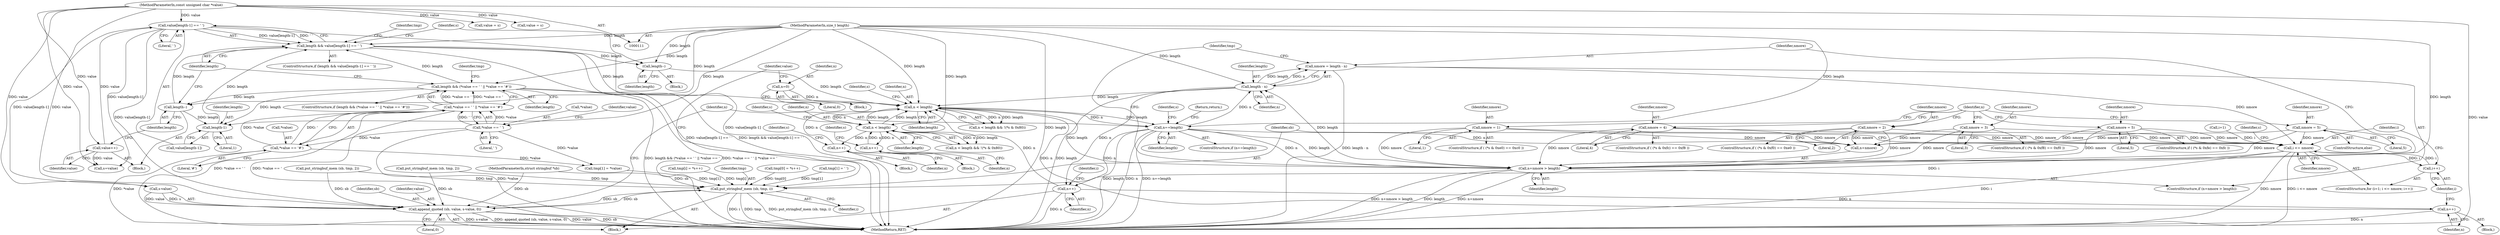 digraph "1_gnupg_243d12fdec66a4360fbb3e307a046b39b5b4ffc3_0@integer" {
"1000306" [label="(Call,nmore = length - n)"];
"1000308" [label="(Call,length - n)"];
"1000301" [label="(Call,n+nmore > length)"];
"1000233" [label="(Call,n==length)"];
"1000194" [label="(Call,n < length)"];
"1000185" [label="(Call,n=0)"];
"1000318" [label="(Call,n++)"];
"1000345" [label="(Call,n++)"];
"1000203" [label="(Call,n++)"];
"1000212" [label="(Call,n < length)"];
"1000221" [label="(Call,n++)"];
"1000113" [label="(MethodParameterIn,size_t length)"];
"1000178" [label="(Call,length--)"];
"1000154" [label="(Call,length && value[length-1] == ' ')"];
"1000159" [label="(Call,length-1)"];
"1000122" [label="(Call,length && (*value == ' ' || *value == '#'))"];
"1000124" [label="(Call,*value == ' ' || *value == '#')"];
"1000125" [label="(Call,*value == ' ')"];
"1000129" [label="(Call,*value == '#')"];
"1000151" [label="(Call,length--)"];
"1000156" [label="(Call,value[length-1] == ' ')"];
"1000149" [label="(Call,value++)"];
"1000112" [label="(MethodParameterIn,const unsigned char *value)"];
"1000297" [label="(Call,nmore = 5)"];
"1000293" [label="(Call,nmore = 5)"];
"1000282" [label="(Call,nmore = 4)"];
"1000260" [label="(Call,nmore = 2)"];
"1000249" [label="(Call,nmore = 1)"];
"1000271" [label="(Call,nmore = 3)"];
"1000324" [label="(Call,i <= nmore)"];
"1000327" [label="(Call,i++)"];
"1000347" [label="(Call,put_stringbuf_mem (sb, tmp, i))"];
"1000225" [label="(Call,append_quoted (sb, value, s-value, 0))"];
"1000351" [label="(MethodReturn,RET)"];
"1000227" [label="(Identifier,value)"];
"1000307" [label="(Identifier,nmore)"];
"1000160" [label="(Identifier,length)"];
"1000162" [label="(Literal,' ')"];
"1000193" [label="(Call,n < length && !(*s & 0x80))"];
"1000202" [label="(Block,)"];
"1000324" [label="(Call,i <= nmore)"];
"1000156" [label="(Call,value[length-1] == ' ')"];
"1000129" [label="(Call,*value == '#')"];
"1000295" [label="(Literal,5)"];
"1000327" [label="(Call,i++)"];
"1000233" [label="(Call,n==length)"];
"1000152" [label="(Identifier,length)"];
"1000302" [label="(Call,n+nmore)"];
"1000300" [label="(ControlStructure,if (n+nmore > length))"];
"1000194" [label="(Call,n < length)"];
"1000212" [label="(Call,n < length)"];
"1000218" [label="(Identifier,s)"];
"1000157" [label="(Call,value[length-1])"];
"1000296" [label="(ControlStructure,else)"];
"1000139" [label="(Call,tmp[1] = *value)"];
"1000159" [label="(Call,length-1)"];
"1000242" [label="(ControlStructure,if ( (*s & 0xe0) == 0xc0 ))"];
"1000272" [label="(Identifier,nmore)"];
"1000262" [label="(Literal,2)"];
"1000186" [label="(Identifier,n)"];
"1000260" [label="(Call,nmore = 2)"];
"1000297" [label="(Call,nmore = 5)"];
"1000188" [label="(Block,)"];
"1000221" [label="(Call,n++)"];
"1000200" [label="(Identifier,s)"];
"1000187" [label="(Literal,0)"];
"1000338" [label="(Call,tmp[i] = *s++)"];
"1000301" [label="(Call,n+nmore > length)"];
"1000183" [label="(Identifier,s)"];
"1000328" [label="(Identifier,i)"];
"1000326" [label="(Identifier,nmore)"];
"1000346" [label="(Identifier,n)"];
"1000225" [label="(Call,append_quoted (sb, value, s-value, 0))"];
"1000321" [label="(Call,i=1)"];
"1000154" [label="(Call,length && value[length-1] == ' ')"];
"1000348" [label="(Identifier,sb)"];
"1000203" [label="(Call,n++)"];
"1000251" [label="(Literal,1)"];
"1000320" [label="(ControlStructure,for (i=1; i <= nmore; i++))"];
"1000181" [label="(Block,)"];
"1000174" [label="(Call,put_stringbuf_mem (sb, tmp, 2))"];
"1000204" [label="(Identifier,n)"];
"1000234" [label="(Identifier,n)"];
"1000124" [label="(Call,*value == ' ' || *value == '#')"];
"1000318" [label="(Call,n++)"];
"1000261" [label="(Identifier,nmore)"];
"1000214" [label="(Identifier,length)"];
"1000273" [label="(Literal,3)"];
"1000213" [label="(Identifier,n)"];
"1000349" [label="(Identifier,tmp)"];
"1000306" [label="(Call,nmore = length - n)"];
"1000122" [label="(Call,length && (*value == ' ' || *value == '#'))"];
"1000224" [label="(Identifier,s)"];
"1000178" [label="(Call,length--)"];
"1000311" [label="(Call,tmp[0] = *s++)"];
"1000228" [label="(Call,s-value)"];
"1000275" [label="(ControlStructure,if ( (*s & 0xfc) == 0xf8 ))"];
"1000284" [label="(Literal,4)"];
"1000161" [label="(Literal,1)"];
"1000286" [label="(ControlStructure,if ( (*s & 0xfe) == 0xfc ))"];
"1000166" [label="(Identifier,tmp)"];
"1000128" [label="(Literal,' ')"];
"1000222" [label="(Identifier,n)"];
"1000299" [label="(Literal,5)"];
"1000113" [label="(MethodParameterIn,size_t length)"];
"1000322" [label="(Identifier,i)"];
"1000240" [label="(Identifier,s)"];
"1000169" [label="(Call,tmp[1] = ' ')"];
"1000236" [label="(Return,return;)"];
"1000235" [label="(Identifier,length)"];
"1000196" [label="(Identifier,length)"];
"1000334" [label="(Identifier,s)"];
"1000309" [label="(Identifier,length)"];
"1000150" [label="(Identifier,value)"];
"1000347" [label="(Call,put_stringbuf_mem (sb, tmp, i))"];
"1000283" [label="(Identifier,nmore)"];
"1000305" [label="(Identifier,length)"];
"1000151" [label="(Call,length--)"];
"1000126" [label="(Call,*value)"];
"1000153" [label="(ControlStructure,if (length && value[length-1] == ' '))"];
"1000303" [label="(Identifier,n)"];
"1000294" [label="(Identifier,nmore)"];
"1000195" [label="(Identifier,n)"];
"1000231" [label="(Literal,0)"];
"1000112" [label="(MethodParameterIn,const unsigned char *value)"];
"1000182" [label="(Call,s=value)"];
"1000249" [label="(Call,nmore = 1)"];
"1000131" [label="(Identifier,value)"];
"1000132" [label="(Literal,'#')"];
"1000123" [label="(Identifier,length)"];
"1000179" [label="(Identifier,length)"];
"1000298" [label="(Identifier,nmore)"];
"1000271" [label="(Call,nmore = 3)"];
"1000226" [label="(Identifier,sb)"];
"1000206" [label="(Identifier,s)"];
"1000145" [label="(Call,put_stringbuf_mem (sb, tmp, 2))"];
"1000325" [label="(Identifier,i)"];
"1000185" [label="(Call,n=0)"];
"1000130" [label="(Call,*value)"];
"1000250" [label="(Identifier,nmore)"];
"1000308" [label="(Call,length - n)"];
"1000149" [label="(Call,value++)"];
"1000121" [label="(ControlStructure,if (length && (*value == ' ' || *value == '#')))"];
"1000211" [label="(Call,n < length && !(*s & 0x80))"];
"1000253" [label="(ControlStructure,if ( (*s & 0xf0) == 0xe0 ))"];
"1000208" [label="(Call,value = s)"];
"1000329" [label="(Block,)"];
"1000232" [label="(ControlStructure,if (n==length))"];
"1000282" [label="(Call,nmore = 4)"];
"1000125" [label="(Call,*value == ' ')"];
"1000114" [label="(MethodParameterIn,struct stringbuf *sb)"];
"1000163" [label="(Block,)"];
"1000264" [label="(ControlStructure,if ( (*s & 0xf8) == 0xf0 ))"];
"1000313" [label="(Identifier,tmp)"];
"1000190" [label="(Call,value = s)"];
"1000310" [label="(Identifier,n)"];
"1000136" [label="(Identifier,tmp)"];
"1000191" [label="(Identifier,value)"];
"1000350" [label="(Identifier,i)"];
"1000293" [label="(Call,nmore = 5)"];
"1000345" [label="(Call,n++)"];
"1000155" [label="(Identifier,length)"];
"1000319" [label="(Identifier,n)"];
"1000133" [label="(Block,)"];
"1000220" [label="(Block,)"];
"1000306" -> "1000300"  [label="AST: "];
"1000306" -> "1000308"  [label="CFG: "];
"1000307" -> "1000306"  [label="AST: "];
"1000308" -> "1000306"  [label="AST: "];
"1000313" -> "1000306"  [label="CFG: "];
"1000306" -> "1000351"  [label="DDG: length - n"];
"1000308" -> "1000306"  [label="DDG: length"];
"1000308" -> "1000306"  [label="DDG: n"];
"1000306" -> "1000324"  [label="DDG: nmore"];
"1000308" -> "1000310"  [label="CFG: "];
"1000309" -> "1000308"  [label="AST: "];
"1000310" -> "1000308"  [label="AST: "];
"1000308" -> "1000351"  [label="DDG: length"];
"1000308" -> "1000194"  [label="DDG: length"];
"1000301" -> "1000308"  [label="DDG: length"];
"1000113" -> "1000308"  [label="DDG: length"];
"1000233" -> "1000308"  [label="DDG: n"];
"1000308" -> "1000318"  [label="DDG: n"];
"1000301" -> "1000300"  [label="AST: "];
"1000301" -> "1000305"  [label="CFG: "];
"1000302" -> "1000301"  [label="AST: "];
"1000305" -> "1000301"  [label="AST: "];
"1000307" -> "1000301"  [label="CFG: "];
"1000313" -> "1000301"  [label="CFG: "];
"1000301" -> "1000351"  [label="DDG: n+nmore > length"];
"1000301" -> "1000351"  [label="DDG: length"];
"1000301" -> "1000351"  [label="DDG: n+nmore"];
"1000301" -> "1000194"  [label="DDG: length"];
"1000233" -> "1000301"  [label="DDG: n"];
"1000233" -> "1000301"  [label="DDG: length"];
"1000297" -> "1000301"  [label="DDG: nmore"];
"1000293" -> "1000301"  [label="DDG: nmore"];
"1000282" -> "1000301"  [label="DDG: nmore"];
"1000260" -> "1000301"  [label="DDG: nmore"];
"1000249" -> "1000301"  [label="DDG: nmore"];
"1000271" -> "1000301"  [label="DDG: nmore"];
"1000113" -> "1000301"  [label="DDG: length"];
"1000233" -> "1000232"  [label="AST: "];
"1000233" -> "1000235"  [label="CFG: "];
"1000234" -> "1000233"  [label="AST: "];
"1000235" -> "1000233"  [label="AST: "];
"1000236" -> "1000233"  [label="CFG: "];
"1000240" -> "1000233"  [label="CFG: "];
"1000233" -> "1000351"  [label="DDG: n==length"];
"1000233" -> "1000351"  [label="DDG: length"];
"1000233" -> "1000351"  [label="DDG: n"];
"1000194" -> "1000233"  [label="DDG: n"];
"1000194" -> "1000233"  [label="DDG: length"];
"1000113" -> "1000233"  [label="DDG: length"];
"1000233" -> "1000302"  [label="DDG: n"];
"1000233" -> "1000318"  [label="DDG: n"];
"1000194" -> "1000193"  [label="AST: "];
"1000194" -> "1000196"  [label="CFG: "];
"1000195" -> "1000194"  [label="AST: "];
"1000196" -> "1000194"  [label="AST: "];
"1000200" -> "1000194"  [label="CFG: "];
"1000193" -> "1000194"  [label="CFG: "];
"1000194" -> "1000193"  [label="DDG: n"];
"1000194" -> "1000193"  [label="DDG: length"];
"1000185" -> "1000194"  [label="DDG: n"];
"1000318" -> "1000194"  [label="DDG: n"];
"1000345" -> "1000194"  [label="DDG: n"];
"1000203" -> "1000194"  [label="DDG: n"];
"1000178" -> "1000194"  [label="DDG: length"];
"1000212" -> "1000194"  [label="DDG: length"];
"1000154" -> "1000194"  [label="DDG: length"];
"1000113" -> "1000194"  [label="DDG: length"];
"1000194" -> "1000212"  [label="DDG: n"];
"1000194" -> "1000212"  [label="DDG: length"];
"1000185" -> "1000181"  [label="AST: "];
"1000185" -> "1000187"  [label="CFG: "];
"1000186" -> "1000185"  [label="AST: "];
"1000187" -> "1000185"  [label="AST: "];
"1000191" -> "1000185"  [label="CFG: "];
"1000318" -> "1000188"  [label="AST: "];
"1000318" -> "1000319"  [label="CFG: "];
"1000319" -> "1000318"  [label="AST: "];
"1000322" -> "1000318"  [label="CFG: "];
"1000318" -> "1000351"  [label="DDG: n"];
"1000318" -> "1000345"  [label="DDG: n"];
"1000345" -> "1000329"  [label="AST: "];
"1000345" -> "1000346"  [label="CFG: "];
"1000346" -> "1000345"  [label="AST: "];
"1000328" -> "1000345"  [label="CFG: "];
"1000345" -> "1000351"  [label="DDG: n"];
"1000203" -> "1000202"  [label="AST: "];
"1000203" -> "1000204"  [label="CFG: "];
"1000204" -> "1000203"  [label="AST: "];
"1000206" -> "1000203"  [label="CFG: "];
"1000212" -> "1000203"  [label="DDG: n"];
"1000212" -> "1000211"  [label="AST: "];
"1000212" -> "1000214"  [label="CFG: "];
"1000213" -> "1000212"  [label="AST: "];
"1000214" -> "1000212"  [label="AST: "];
"1000218" -> "1000212"  [label="CFG: "];
"1000211" -> "1000212"  [label="CFG: "];
"1000212" -> "1000211"  [label="DDG: n"];
"1000212" -> "1000211"  [label="DDG: length"];
"1000221" -> "1000212"  [label="DDG: n"];
"1000113" -> "1000212"  [label="DDG: length"];
"1000212" -> "1000221"  [label="DDG: n"];
"1000221" -> "1000220"  [label="AST: "];
"1000221" -> "1000222"  [label="CFG: "];
"1000222" -> "1000221"  [label="AST: "];
"1000224" -> "1000221"  [label="CFG: "];
"1000113" -> "1000111"  [label="AST: "];
"1000113" -> "1000351"  [label="DDG: length"];
"1000113" -> "1000122"  [label="DDG: length"];
"1000113" -> "1000151"  [label="DDG: length"];
"1000113" -> "1000154"  [label="DDG: length"];
"1000113" -> "1000159"  [label="DDG: length"];
"1000113" -> "1000178"  [label="DDG: length"];
"1000178" -> "1000163"  [label="AST: "];
"1000178" -> "1000179"  [label="CFG: "];
"1000179" -> "1000178"  [label="AST: "];
"1000183" -> "1000178"  [label="CFG: "];
"1000154" -> "1000178"  [label="DDG: length"];
"1000154" -> "1000153"  [label="AST: "];
"1000154" -> "1000155"  [label="CFG: "];
"1000154" -> "1000156"  [label="CFG: "];
"1000155" -> "1000154"  [label="AST: "];
"1000156" -> "1000154"  [label="AST: "];
"1000166" -> "1000154"  [label="CFG: "];
"1000183" -> "1000154"  [label="CFG: "];
"1000154" -> "1000351"  [label="DDG: length && value[length-1] == ' '"];
"1000154" -> "1000351"  [label="DDG: value[length-1] == ' '"];
"1000159" -> "1000154"  [label="DDG: length"];
"1000122" -> "1000154"  [label="DDG: length"];
"1000151" -> "1000154"  [label="DDG: length"];
"1000156" -> "1000154"  [label="DDG: value[length-1]"];
"1000156" -> "1000154"  [label="DDG: ' '"];
"1000159" -> "1000157"  [label="AST: "];
"1000159" -> "1000161"  [label="CFG: "];
"1000160" -> "1000159"  [label="AST: "];
"1000161" -> "1000159"  [label="AST: "];
"1000157" -> "1000159"  [label="CFG: "];
"1000122" -> "1000159"  [label="DDG: length"];
"1000151" -> "1000159"  [label="DDG: length"];
"1000122" -> "1000121"  [label="AST: "];
"1000122" -> "1000123"  [label="CFG: "];
"1000122" -> "1000124"  [label="CFG: "];
"1000123" -> "1000122"  [label="AST: "];
"1000124" -> "1000122"  [label="AST: "];
"1000136" -> "1000122"  [label="CFG: "];
"1000155" -> "1000122"  [label="CFG: "];
"1000122" -> "1000351"  [label="DDG: length && (*value == ' ' || *value == '"];
"1000122" -> "1000351"  [label="DDG: *value == ' ' || *value == '"];
"1000124" -> "1000122"  [label="DDG: *value == ' '"];
"1000124" -> "1000122"  [label="DDG: *value == '"];
"1000122" -> "1000151"  [label="DDG: length"];
"1000124" -> "1000125"  [label="CFG: "];
"1000124" -> "1000129"  [label="CFG: "];
"1000125" -> "1000124"  [label="AST: "];
"1000129" -> "1000124"  [label="AST: "];
"1000124" -> "1000351"  [label="DDG: *value == ' '"];
"1000124" -> "1000351"  [label="DDG: *value == '"];
"1000125" -> "1000124"  [label="DDG: *value"];
"1000125" -> "1000124"  [label="DDG: ' '"];
"1000129" -> "1000124"  [label="DDG: *value"];
"1000129" -> "1000124"  [label="DDG: '"];
"1000125" -> "1000128"  [label="CFG: "];
"1000126" -> "1000125"  [label="AST: "];
"1000128" -> "1000125"  [label="AST: "];
"1000131" -> "1000125"  [label="CFG: "];
"1000125" -> "1000351"  [label="DDG: *value"];
"1000125" -> "1000129"  [label="DDG: *value"];
"1000125" -> "1000139"  [label="DDG: *value"];
"1000129" -> "1000132"  [label="CFG: "];
"1000130" -> "1000129"  [label="AST: "];
"1000132" -> "1000129"  [label="AST: "];
"1000129" -> "1000351"  [label="DDG: *value"];
"1000129" -> "1000139"  [label="DDG: *value"];
"1000151" -> "1000133"  [label="AST: "];
"1000151" -> "1000152"  [label="CFG: "];
"1000152" -> "1000151"  [label="AST: "];
"1000155" -> "1000151"  [label="CFG: "];
"1000156" -> "1000162"  [label="CFG: "];
"1000157" -> "1000156"  [label="AST: "];
"1000162" -> "1000156"  [label="AST: "];
"1000156" -> "1000351"  [label="DDG: value[length-1]"];
"1000149" -> "1000156"  [label="DDG: value"];
"1000112" -> "1000156"  [label="DDG: value"];
"1000156" -> "1000182"  [label="DDG: value[length-1]"];
"1000156" -> "1000225"  [label="DDG: value[length-1]"];
"1000156" -> "1000228"  [label="DDG: value[length-1]"];
"1000149" -> "1000133"  [label="AST: "];
"1000149" -> "1000150"  [label="CFG: "];
"1000150" -> "1000149"  [label="AST: "];
"1000152" -> "1000149"  [label="CFG: "];
"1000112" -> "1000149"  [label="DDG: value"];
"1000149" -> "1000182"  [label="DDG: value"];
"1000112" -> "1000111"  [label="AST: "];
"1000112" -> "1000351"  [label="DDG: value"];
"1000112" -> "1000182"  [label="DDG: value"];
"1000112" -> "1000190"  [label="DDG: value"];
"1000112" -> "1000208"  [label="DDG: value"];
"1000112" -> "1000225"  [label="DDG: value"];
"1000112" -> "1000228"  [label="DDG: value"];
"1000297" -> "1000296"  [label="AST: "];
"1000297" -> "1000299"  [label="CFG: "];
"1000298" -> "1000297"  [label="AST: "];
"1000299" -> "1000297"  [label="AST: "];
"1000303" -> "1000297"  [label="CFG: "];
"1000297" -> "1000302"  [label="DDG: nmore"];
"1000297" -> "1000324"  [label="DDG: nmore"];
"1000293" -> "1000286"  [label="AST: "];
"1000293" -> "1000295"  [label="CFG: "];
"1000294" -> "1000293"  [label="AST: "];
"1000295" -> "1000293"  [label="AST: "];
"1000303" -> "1000293"  [label="CFG: "];
"1000293" -> "1000302"  [label="DDG: nmore"];
"1000293" -> "1000324"  [label="DDG: nmore"];
"1000282" -> "1000275"  [label="AST: "];
"1000282" -> "1000284"  [label="CFG: "];
"1000283" -> "1000282"  [label="AST: "];
"1000284" -> "1000282"  [label="AST: "];
"1000303" -> "1000282"  [label="CFG: "];
"1000282" -> "1000302"  [label="DDG: nmore"];
"1000282" -> "1000324"  [label="DDG: nmore"];
"1000260" -> "1000253"  [label="AST: "];
"1000260" -> "1000262"  [label="CFG: "];
"1000261" -> "1000260"  [label="AST: "];
"1000262" -> "1000260"  [label="AST: "];
"1000303" -> "1000260"  [label="CFG: "];
"1000260" -> "1000302"  [label="DDG: nmore"];
"1000260" -> "1000324"  [label="DDG: nmore"];
"1000249" -> "1000242"  [label="AST: "];
"1000249" -> "1000251"  [label="CFG: "];
"1000250" -> "1000249"  [label="AST: "];
"1000251" -> "1000249"  [label="AST: "];
"1000303" -> "1000249"  [label="CFG: "];
"1000249" -> "1000302"  [label="DDG: nmore"];
"1000249" -> "1000324"  [label="DDG: nmore"];
"1000271" -> "1000264"  [label="AST: "];
"1000271" -> "1000273"  [label="CFG: "];
"1000272" -> "1000271"  [label="AST: "];
"1000273" -> "1000271"  [label="AST: "];
"1000303" -> "1000271"  [label="CFG: "];
"1000271" -> "1000302"  [label="DDG: nmore"];
"1000271" -> "1000324"  [label="DDG: nmore"];
"1000324" -> "1000320"  [label="AST: "];
"1000324" -> "1000326"  [label="CFG: "];
"1000325" -> "1000324"  [label="AST: "];
"1000326" -> "1000324"  [label="AST: "];
"1000334" -> "1000324"  [label="CFG: "];
"1000348" -> "1000324"  [label="CFG: "];
"1000324" -> "1000351"  [label="DDG: nmore"];
"1000324" -> "1000351"  [label="DDG: i <= nmore"];
"1000324" -> "1000351"  [label="DDG: i"];
"1000327" -> "1000324"  [label="DDG: i"];
"1000321" -> "1000324"  [label="DDG: i"];
"1000324" -> "1000327"  [label="DDG: i"];
"1000324" -> "1000347"  [label="DDG: i"];
"1000327" -> "1000320"  [label="AST: "];
"1000327" -> "1000328"  [label="CFG: "];
"1000328" -> "1000327"  [label="AST: "];
"1000325" -> "1000327"  [label="CFG: "];
"1000347" -> "1000188"  [label="AST: "];
"1000347" -> "1000350"  [label="CFG: "];
"1000348" -> "1000347"  [label="AST: "];
"1000349" -> "1000347"  [label="AST: "];
"1000350" -> "1000347"  [label="AST: "];
"1000191" -> "1000347"  [label="CFG: "];
"1000347" -> "1000351"  [label="DDG: tmp"];
"1000347" -> "1000351"  [label="DDG: put_stringbuf_mem (sb, tmp, i)"];
"1000347" -> "1000351"  [label="DDG: i"];
"1000347" -> "1000225"  [label="DDG: sb"];
"1000225" -> "1000347"  [label="DDG: sb"];
"1000114" -> "1000347"  [label="DDG: sb"];
"1000311" -> "1000347"  [label="DDG: tmp[0]"];
"1000139" -> "1000347"  [label="DDG: tmp[1]"];
"1000174" -> "1000347"  [label="DDG: tmp"];
"1000169" -> "1000347"  [label="DDG: tmp[1]"];
"1000145" -> "1000347"  [label="DDG: tmp"];
"1000338" -> "1000347"  [label="DDG: tmp[i]"];
"1000225" -> "1000188"  [label="AST: "];
"1000225" -> "1000231"  [label="CFG: "];
"1000226" -> "1000225"  [label="AST: "];
"1000227" -> "1000225"  [label="AST: "];
"1000228" -> "1000225"  [label="AST: "];
"1000231" -> "1000225"  [label="AST: "];
"1000234" -> "1000225"  [label="CFG: "];
"1000225" -> "1000351"  [label="DDG: append_quoted (sb, value, s-value, 0)"];
"1000225" -> "1000351"  [label="DDG: value"];
"1000225" -> "1000351"  [label="DDG: sb"];
"1000225" -> "1000351"  [label="DDG: s-value"];
"1000145" -> "1000225"  [label="DDG: sb"];
"1000174" -> "1000225"  [label="DDG: sb"];
"1000114" -> "1000225"  [label="DDG: sb"];
"1000228" -> "1000225"  [label="DDG: value"];
"1000228" -> "1000225"  [label="DDG: s"];
}
